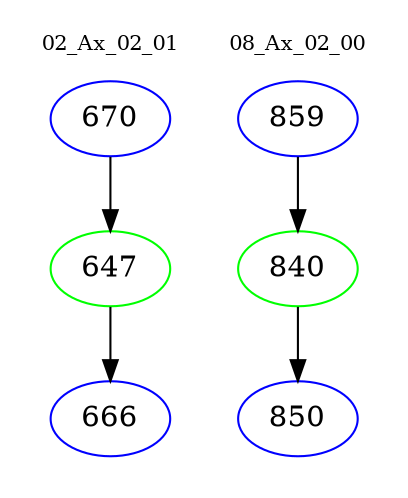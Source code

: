 digraph{
subgraph cluster_0 {
color = white
label = "02_Ax_02_01";
fontsize=10;
T0_670 [label="670", color="blue"]
T0_670 -> T0_647 [color="black"]
T0_647 [label="647", color="green"]
T0_647 -> T0_666 [color="black"]
T0_666 [label="666", color="blue"]
}
subgraph cluster_1 {
color = white
label = "08_Ax_02_00";
fontsize=10;
T1_859 [label="859", color="blue"]
T1_859 -> T1_840 [color="black"]
T1_840 [label="840", color="green"]
T1_840 -> T1_850 [color="black"]
T1_850 [label="850", color="blue"]
}
}
